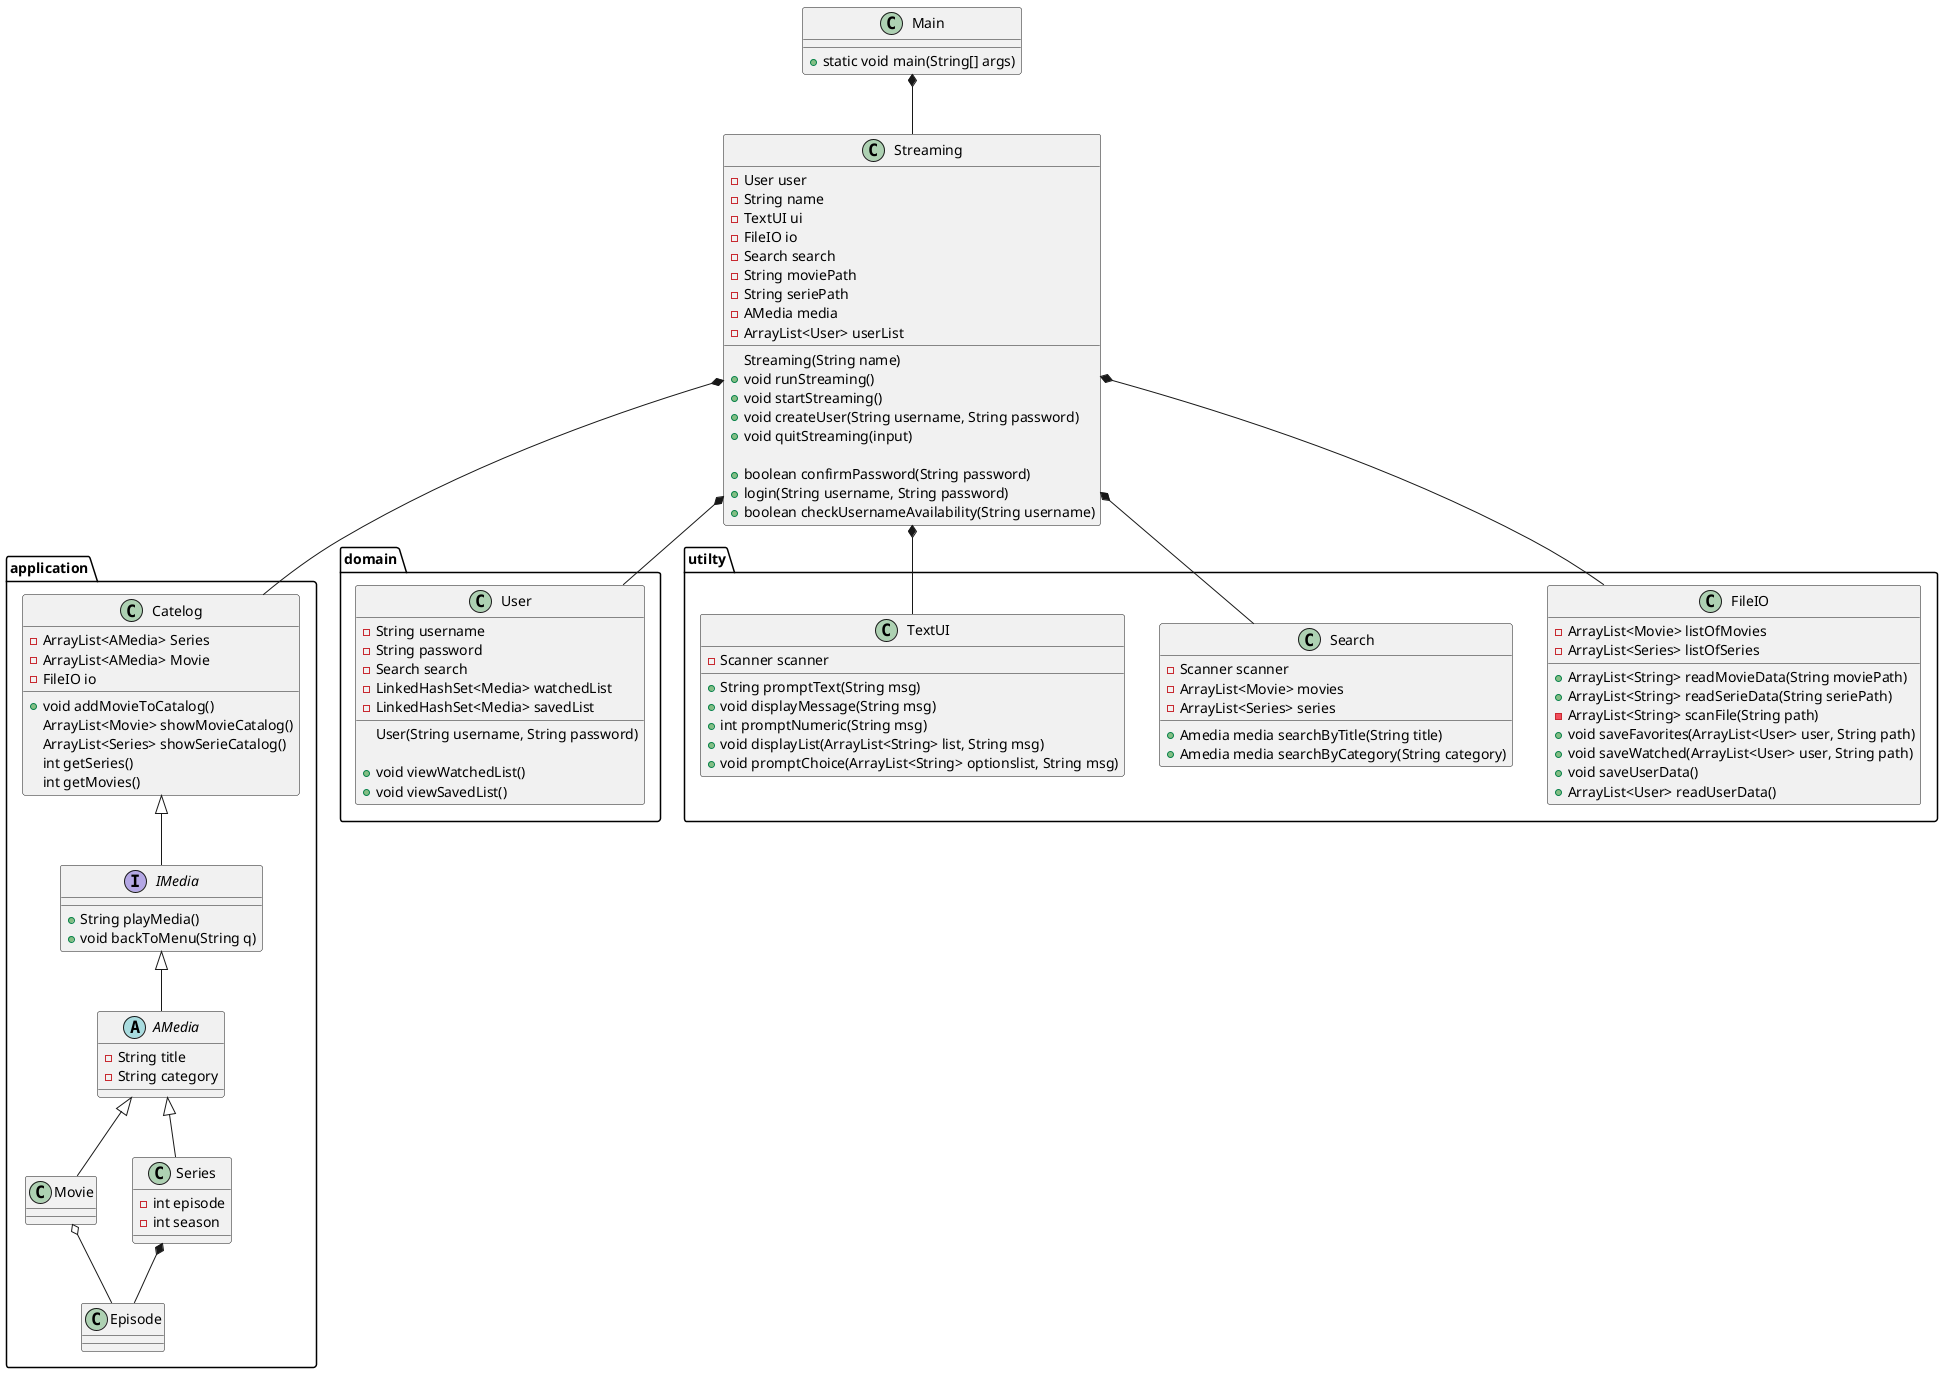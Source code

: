 @startuml

class Main {
+ static void main(String[] args)
}
package application{
interface IMedia {
+ String playMedia()
+ void backToMenu(String q)
'+ pauseMedia()
}

abstract AMedia {
- String title
- String category

}

class Movie {

}

class Catelog{
- ArrayList<AMedia> Series
- ArrayList<AMedia> Movie
- FileIO io

+ void addMovieToCatalog()
ArrayList<Movie> showMovieCatalog()
ArrayList<Series> showSerieCatalog()
int getSeries()
int getMovies()
}


class Series {
- int episode
- int season
}
class Episode{

}
}

package domain{
class User {
- String username
- String password
- Search search
- LinkedHashSet<Media> watchedList
- LinkedHashSet<Media> savedList

User(String username, String password)

+ void viewWatchedList()
+ void viewSavedList()
}
}

class Streaming {
- User user
- String name
- TextUI ui
- FileIO io
- Search search
- String moviePath
- String seriePath
- AMedia media
- ArrayList<User> userList
Streaming(String name)
+ void runStreaming()
+ void startStreaming()
+ void createUser(String username, String password)
+ void quitStreaming(input)

+ boolean confirmPassword(String password)
+ login(String username, String password)
+ boolean checkUsernameAvailability(String username)
}


package utilty{
class FileIO {
- ArrayList<Movie> listOfMovies
- ArrayList<Series> listOfSeries
+ ArrayList<String> readMovieData(String moviePath)
+ ArrayList<String> readSerieData(String seriePath)
- ArrayList<String> scanFile(String path)
+ void saveFavorites(ArrayList<User> user, String path)
+ void saveWatched(ArrayList<User> user, String path)
+ void saveUserData()
+ ArrayList<User> readUserData()
}

class Search {
- Scanner scanner
- ArrayList<Movie> movies
- ArrayList<Series> series
+ Amedia media searchByTitle(String title)
+ Amedia media searchByCategory(String category)

}
class TextUI {
- Scanner scanner
+ String promptText(String msg)
+ void displayMessage(String msg)
+ int promptNumeric(String msg)
+ void displayList(ArrayList<String> list, String msg)
+ void promptChoice(ArrayList<String> optionslist, String msg)
}
}


Main *-- Streaming
Streaming *-- Catelog
Streaming *-- User
Streaming *-- Search
Streaming *-- TextUI
Catelog <|-- IMedia
IMedia <|-- AMedia
Streaming *-- FileIO
AMedia <|-- Movie
AMedia  <|-- Series
Series *-- Episode
Movie o-- Episode

'https://devhints.io/plantuml
'Car <|-- SmallCar      # extension
'Car *-- Engine         # composition
'Cars o-- Car           # aggregation
'Car <|.. SmallCar      # dotted line (use .. instead of --)
'Car <|--* Car

'-left->
'-right->

@enduml